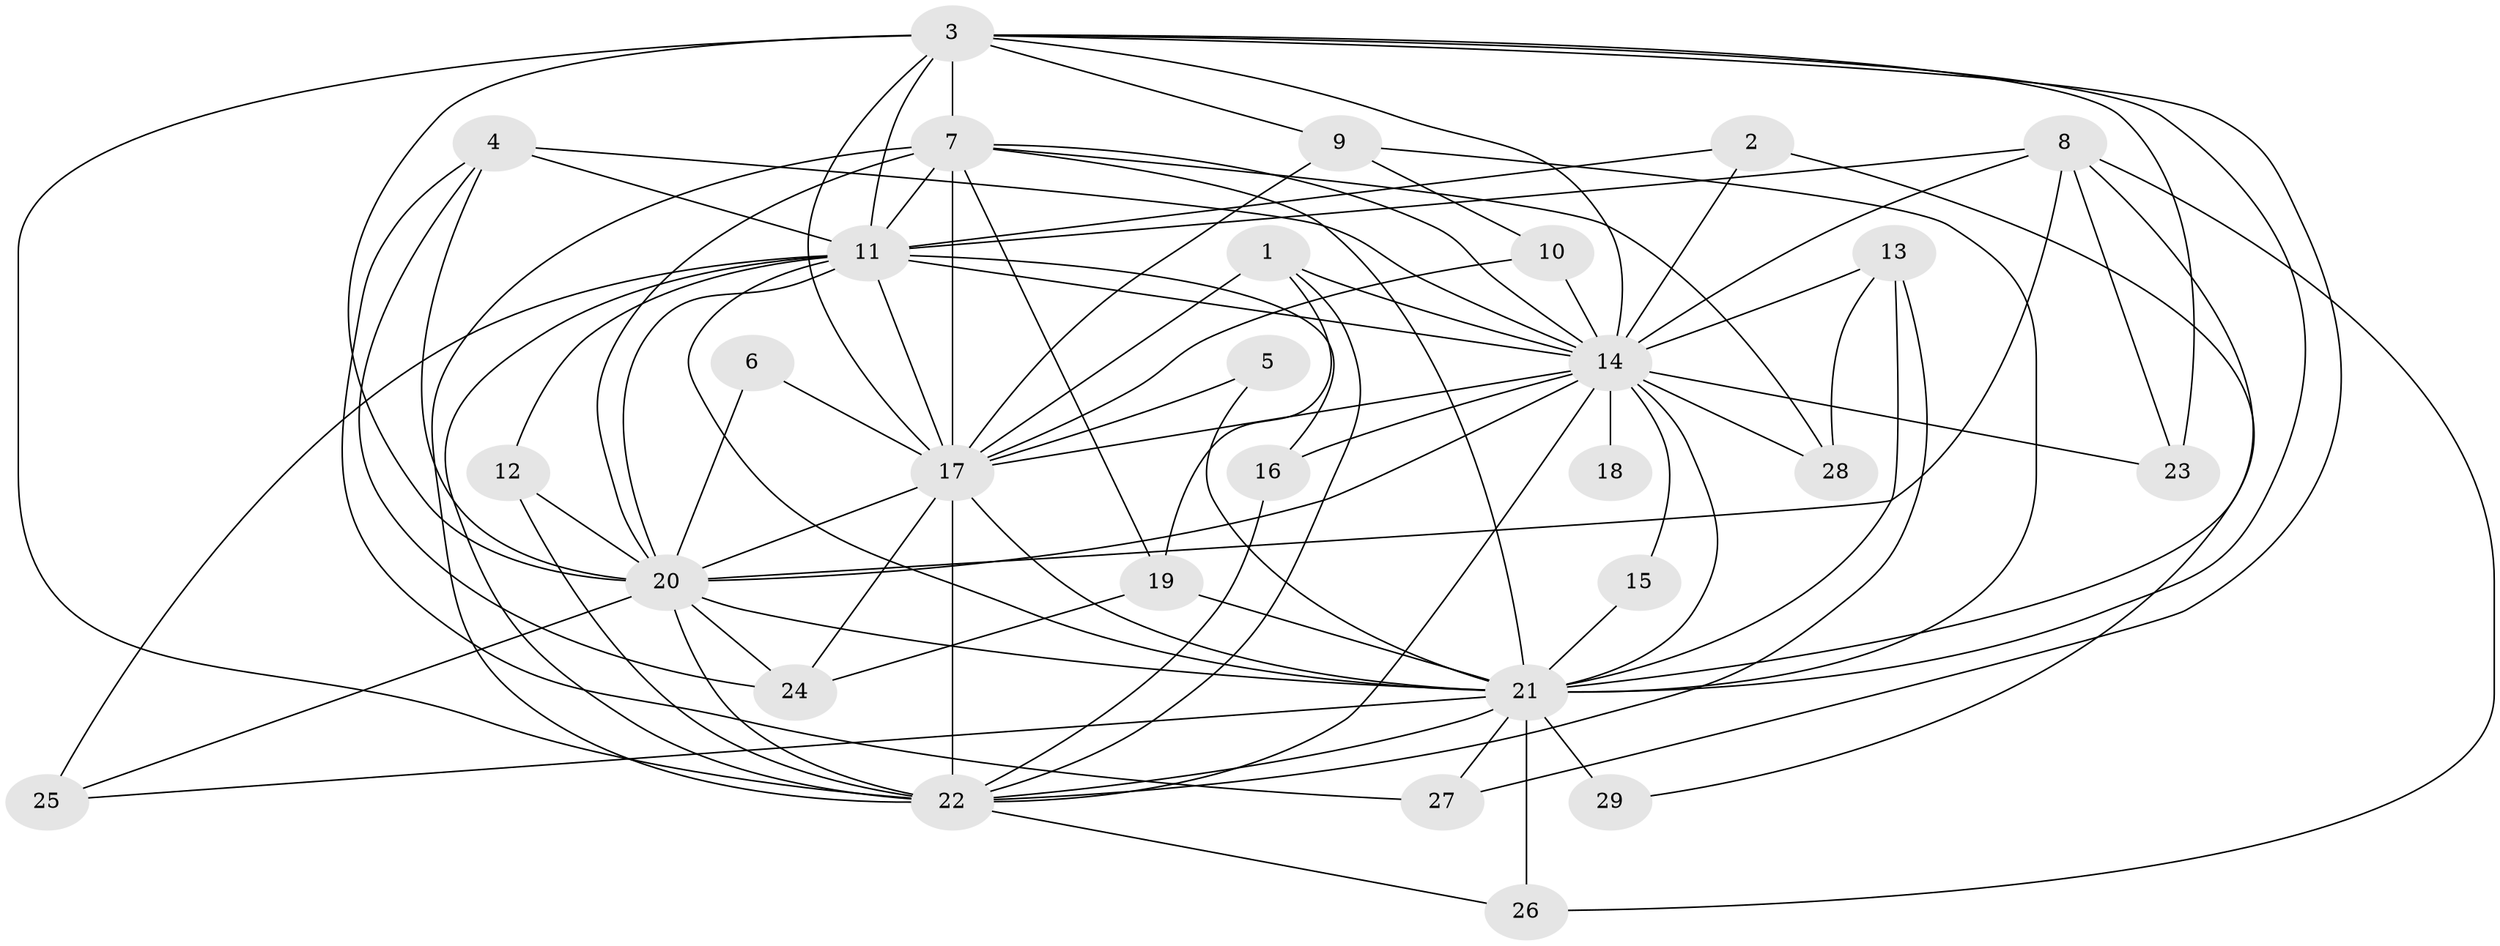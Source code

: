 // original degree distribution, {18: 0.013888888888888888, 20: 0.013888888888888888, 14: 0.027777777777777776, 26: 0.013888888888888888, 17: 0.027777777777777776, 16: 0.013888888888888888, 10: 0.013888888888888888, 24: 0.013888888888888888, 3: 0.18055555555555555, 4: 0.125, 2: 0.5277777777777778, 6: 0.013888888888888888, 5: 0.013888888888888888}
// Generated by graph-tools (version 1.1) at 2025/36/03/04/25 23:36:14]
// undirected, 29 vertices, 86 edges
graph export_dot {
  node [color=gray90,style=filled];
  1;
  2;
  3;
  4;
  5;
  6;
  7;
  8;
  9;
  10;
  11;
  12;
  13;
  14;
  15;
  16;
  17;
  18;
  19;
  20;
  21;
  22;
  23;
  24;
  25;
  26;
  27;
  28;
  29;
  1 -- 14 [weight=1.0];
  1 -- 17 [weight=1.0];
  1 -- 19 [weight=1.0];
  1 -- 22 [weight=1.0];
  2 -- 11 [weight=1.0];
  2 -- 14 [weight=1.0];
  2 -- 29 [weight=1.0];
  3 -- 7 [weight=2.0];
  3 -- 9 [weight=1.0];
  3 -- 11 [weight=2.0];
  3 -- 14 [weight=2.0];
  3 -- 17 [weight=3.0];
  3 -- 20 [weight=1.0];
  3 -- 21 [weight=2.0];
  3 -- 22 [weight=2.0];
  3 -- 23 [weight=1.0];
  3 -- 27 [weight=1.0];
  4 -- 11 [weight=1.0];
  4 -- 14 [weight=2.0];
  4 -- 20 [weight=1.0];
  4 -- 24 [weight=1.0];
  4 -- 27 [weight=1.0];
  5 -- 17 [weight=1.0];
  5 -- 21 [weight=1.0];
  6 -- 17 [weight=2.0];
  6 -- 20 [weight=1.0];
  7 -- 11 [weight=2.0];
  7 -- 14 [weight=2.0];
  7 -- 17 [weight=4.0];
  7 -- 19 [weight=1.0];
  7 -- 20 [weight=4.0];
  7 -- 21 [weight=3.0];
  7 -- 22 [weight=2.0];
  7 -- 28 [weight=3.0];
  8 -- 11 [weight=1.0];
  8 -- 14 [weight=1.0];
  8 -- 20 [weight=1.0];
  8 -- 21 [weight=1.0];
  8 -- 23 [weight=1.0];
  8 -- 26 [weight=1.0];
  9 -- 10 [weight=1.0];
  9 -- 17 [weight=1.0];
  9 -- 21 [weight=1.0];
  10 -- 14 [weight=1.0];
  10 -- 17 [weight=2.0];
  11 -- 12 [weight=1.0];
  11 -- 14 [weight=2.0];
  11 -- 16 [weight=1.0];
  11 -- 17 [weight=3.0];
  11 -- 20 [weight=1.0];
  11 -- 21 [weight=2.0];
  11 -- 22 [weight=1.0];
  11 -- 25 [weight=1.0];
  12 -- 20 [weight=1.0];
  12 -- 22 [weight=1.0];
  13 -- 14 [weight=2.0];
  13 -- 21 [weight=1.0];
  13 -- 22 [weight=1.0];
  13 -- 28 [weight=1.0];
  14 -- 15 [weight=1.0];
  14 -- 16 [weight=1.0];
  14 -- 17 [weight=3.0];
  14 -- 18 [weight=1.0];
  14 -- 20 [weight=1.0];
  14 -- 21 [weight=1.0];
  14 -- 22 [weight=1.0];
  14 -- 23 [weight=1.0];
  14 -- 28 [weight=1.0];
  15 -- 21 [weight=1.0];
  16 -- 22 [weight=1.0];
  17 -- 20 [weight=3.0];
  17 -- 21 [weight=2.0];
  17 -- 22 [weight=3.0];
  17 -- 24 [weight=1.0];
  19 -- 21 [weight=1.0];
  19 -- 24 [weight=1.0];
  20 -- 21 [weight=1.0];
  20 -- 22 [weight=1.0];
  20 -- 24 [weight=1.0];
  20 -- 25 [weight=1.0];
  21 -- 22 [weight=2.0];
  21 -- 25 [weight=1.0];
  21 -- 26 [weight=1.0];
  21 -- 27 [weight=1.0];
  21 -- 29 [weight=2.0];
  22 -- 26 [weight=1.0];
}
